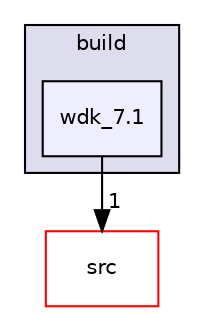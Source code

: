 digraph "UTIL/LFDS/liblfds7.0.0/liblfds700/build/wdk_7.1" {
  compound=true
  node [ fontsize="10", fontname="Helvetica"];
  edge [ labelfontsize="10", labelfontname="Helvetica"];
  subgraph clusterdir_c781e8120084d3b80b7875b202ed5eb8 {
    graph [ bgcolor="#ddddee", pencolor="black", label="build" fontname="Helvetica", fontsize="10", URL="dir_c781e8120084d3b80b7875b202ed5eb8.html"]
  dir_923342e448e9eccc18eeaf364646da0b [shape=box, label="wdk_7.1", style="filled", fillcolor="#eeeeff", pencolor="black", URL="dir_923342e448e9eccc18eeaf364646da0b.html"];
  }
  dir_357ec3224bf964ccbdf4f70e73c43815 [shape=box label="src" fillcolor="white" style="filled" color="red" URL="dir_357ec3224bf964ccbdf4f70e73c43815.html"];
  dir_923342e448e9eccc18eeaf364646da0b->dir_357ec3224bf964ccbdf4f70e73c43815 [headlabel="1", labeldistance=1.5 headhref="dir_000067_000070.html"];
}
